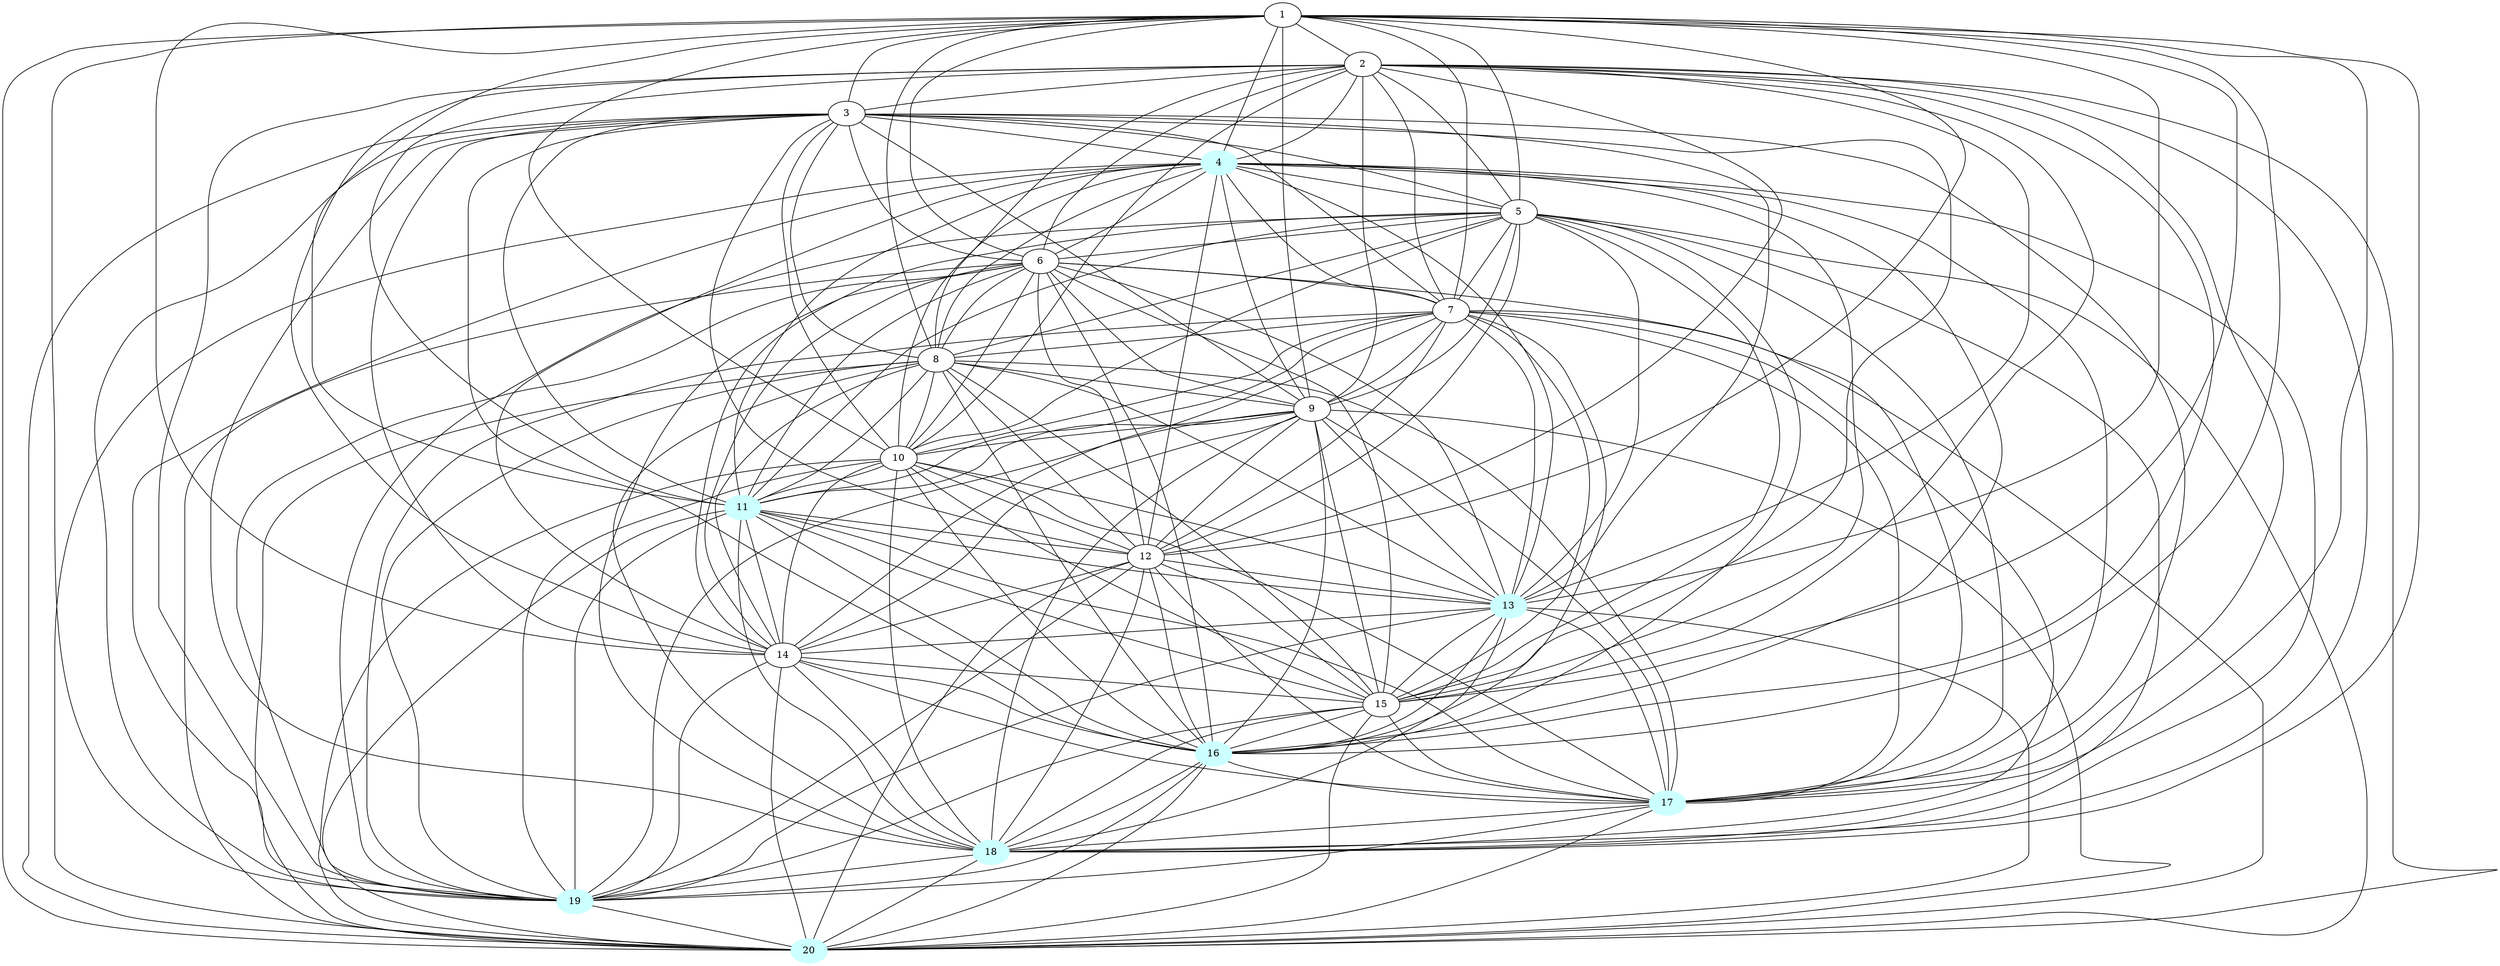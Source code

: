 graph G {
    4 [style=filled, color="#CCFFFF"];
    11 [style=filled, color="#CCFFFF"];
    13 [style=filled, color="#CCFFFF"];
    16 [style=filled, color="#CCFFFF"];
    17 [style=filled, color="#CCFFFF"];
    18 [style=filled, color="#CCFFFF"];
    19 [style=filled, color="#CCFFFF"];
    20 [style=filled, color="#CCFFFF"];
    1 -- 2 [len= 3]
    1 -- 3 [len= 4]
    1 -- 4 [len= 4]
    1 -- 5 [len= 5]
    1 -- 6 [len= 5]
    1 -- 7 [len= 5]
    1 -- 8 [len= 3]
    1 -- 9 [len= 4]
    1 -- 10 [len= 3]
    1 -- 11 [len= 4]
    1 -- 12 [len= 4]
    1 -- 13 [len= 4]
    1 -- 14 [len= 3]
    1 -- 15 [len= 4]
    1 -- 16 [len= 4]
    1 -- 17 [len= 3]
    1 -- 18 [len= 4]
    1 -- 19 [len= 4]
    1 -- 20 [len= 3]
    2 -- 3 [len= 3]
    2 -- 4 [len= 3]
    2 -- 5 [len= 5]
    2 -- 6 [len= 5]
    2 -- 7 [len= 5]
    2 -- 8 [len= 3]
    2 -- 9 [len= 4]
    2 -- 10 [len= 4]
    2 -- 11 [len= 4]
    2 -- 12 [len= 3]
    2 -- 13 [len= 4]
    2 -- 14 [len= 3]
    2 -- 15 [len= 4]
    2 -- 16 [len= 4]
    2 -- 17 [len= 4]
    2 -- 18 [len= 4]
    2 -- 19 [len= 3]
    2 -- 20 [len= 3]
    3 -- 4 [len= 4]
    3 -- 5 [len= 5]
    3 -- 6 [len= 5]
    3 -- 7 [len= 5]
    3 -- 8 [len= 4]
    3 -- 9 [len= 4]
    3 -- 10 [len= 3]
    3 -- 11 [len= 3]
    3 -- 12 [len= 4]
    3 -- 13 [len= 4]
    3 -- 14 [len= 3]
    3 -- 15 [len= 3]
    3 -- 16 [len= 4]
    3 -- 17 [len= 4]
    3 -- 18 [len= 3]
    3 -- 19 [len= 4]
    3 -- 20 [len= 3]
    4 -- 5 [len= 5]
    4 -- 6 [len= 5]
    4 -- 7 [len= 4]
    4 -- 8 [len= 4]
    4 -- 9 [len= 4]
    4 -- 10 [len= 4]
    4 -- 11 [len= 4]
    4 -- 12 [len= 4]
    4 -- 13 [len= 3]
    4 -- 14 [len= 3]
    4 -- 15 [len= 4]
    4 -- 16 [len= 4]
    4 -- 17 [len= 3]
    4 -- 18 [len= 3]
    4 -- 19 [len= 4]
    4 -- 20 [len= 3]
    5 -- 6 [len= 5]
    5 -- 7 [len= 5]
    5 -- 8 [len= 5]
    5 -- 9 [len= 4]
    5 -- 10 [len= 4]
    5 -- 11 [len= 4]
    5 -- 12 [len= 4]
    5 -- 13 [len= 5]
    5 -- 14 [len= 5]
    5 -- 15 [len= 4]
    5 -- 16 [len= 4]
    5 -- 17 [len= 5]
    5 -- 18 [len= 5]
    5 -- 19 [len= 5]
    5 -- 20 [len= 4]
    6 -- 7 [len= 5]
    6 -- 8 [len= 5]
    6 -- 9 [len= 5]
    6 -- 10 [len= 4]
    6 -- 11 [len= 5]
    6 -- 12 [len= 4]
    6 -- 13 [len= 5]
    6 -- 14 [len= 4]
    6 -- 15 [len= 5]
    6 -- 16 [len= 5]
    6 -- 17 [len= 5]
    6 -- 18 [len= 5]
    6 -- 19 [len= 5]
    6 -- 20 [len= 4]
    7 -- 8 [len= 5]
    7 -- 9 [len= 5]
    7 -- 10 [len= 5]
    7 -- 11 [len= 4]
    7 -- 12 [len= 5]
    7 -- 13 [len= 4]
    7 -- 14 [len= 5]
    7 -- 15 [len= 5]
    7 -- 16 [len= 4]
    7 -- 17 [len= 5]
    7 -- 18 [len= 5]
    7 -- 19 [len= 5]
    7 -- 20 [len= 4]
    8 -- 9 [len= 4]
    8 -- 10 [len= 3]
    8 -- 11 [len= 4]
    8 -- 12 [len= 4]
    8 -- 13 [len= 4]
    8 -- 14 [len= 4]
    8 -- 15 [len= 3]
    8 -- 16 [len= 3]
    8 -- 17 [len= 4]
    8 -- 18 [len= 4]
    8 -- 19 [len= 3]
    8 -- 20 [len= 3]
    9 -- 10 [len= 4]
    9 -- 11 [len= 3]
    9 -- 12 [len= 3]
    9 -- 13 [len= 4]
    9 -- 14 [len= 4]
    9 -- 15 [len= 3]
    9 -- 16 [len= 3]
    9 -- 17 [len= 4]
    9 -- 18 [len= 3]
    9 -- 19 [len= 3]
    9 -- 20 [len= 4]
    10 -- 11 [len= 4]
    10 -- 12 [len= 3]
    10 -- 13 [len= 4]
    10 -- 14 [len= 4]
    10 -- 15 [len= 4]
    10 -- 16 [len= 4]
    10 -- 17 [len= 4]
    10 -- 18 [len= 4]
    10 -- 19 [len= 4]
    10 -- 20 [len= 3]
    11 -- 12 [len= 4]
    11 -- 13 [len= 4]
    11 -- 14 [len= 3]
    11 -- 15 [len= 3]
    11 -- 16 [len= 3]
    11 -- 17 [len= 3]
    11 -- 18 [len= 3]
    11 -- 19 [len= 3]
    11 -- 20 [len= 3]
    12 -- 13 [len= 4]
    12 -- 14 [len= 4]
    12 -- 15 [len= 3]
    12 -- 16 [len= 3]
    12 -- 17 [len= 4]
    12 -- 18 [len= 4]
    12 -- 19 [len= 4]
    12 -- 20 [len= 3]
    13 -- 14 [len= 4]
    13 -- 15 [len= 4]
    13 -- 16 [len= 3]
    13 -- 17 [len= 3]
    13 -- 18 [len= 3]
    13 -- 19 [len= 3]
    13 -- 20 [len= 3]
    14 -- 15 [len= 4]
    14 -- 16 [len= 3]
    14 -- 17 [len= 4]
    14 -- 18 [len= 4]
    14 -- 19 [len= 4]
    14 -- 20 [len= 3]
    15 -- 16 [len= 3]
    15 -- 17 [len= 4]
    15 -- 18 [len= 4]
    15 -- 19 [len= 4]
    15 -- 20 [len= 4]
    16 -- 17 [len= 4]
    16 -- 18 [len= 3]
    16 -- 19 [len= 3]
    16 -- 20 [len= 3]
    17 -- 18 [len= 3]
    17 -- 19 [len= 3]
    17 -- 20 [len= 3]
    18 -- 19 [len= 4]
    18 -- 20 [len= 3]
    19 -- 20 [len= 3]
}
